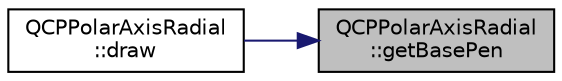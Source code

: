 digraph "QCPPolarAxisRadial::getBasePen"
{
 // LATEX_PDF_SIZE
  edge [fontname="Helvetica",fontsize="10",labelfontname="Helvetica",labelfontsize="10"];
  node [fontname="Helvetica",fontsize="10",shape=record];
  rankdir="RL";
  Node1 [label="QCPPolarAxisRadial\l::getBasePen",height=0.2,width=0.4,color="black", fillcolor="grey75", style="filled", fontcolor="black",tooltip=" "];
  Node1 -> Node2 [dir="back",color="midnightblue",fontsize="10",style="solid",fontname="Helvetica"];
  Node2 [label="QCPPolarAxisRadial\l::draw",height=0.2,width=0.4,color="black", fillcolor="white", style="filled",URL="$classQCPPolarAxisRadial.html#a3cdaf627422f95c727b15dceedc5dfe4",tooltip=" "];
}
